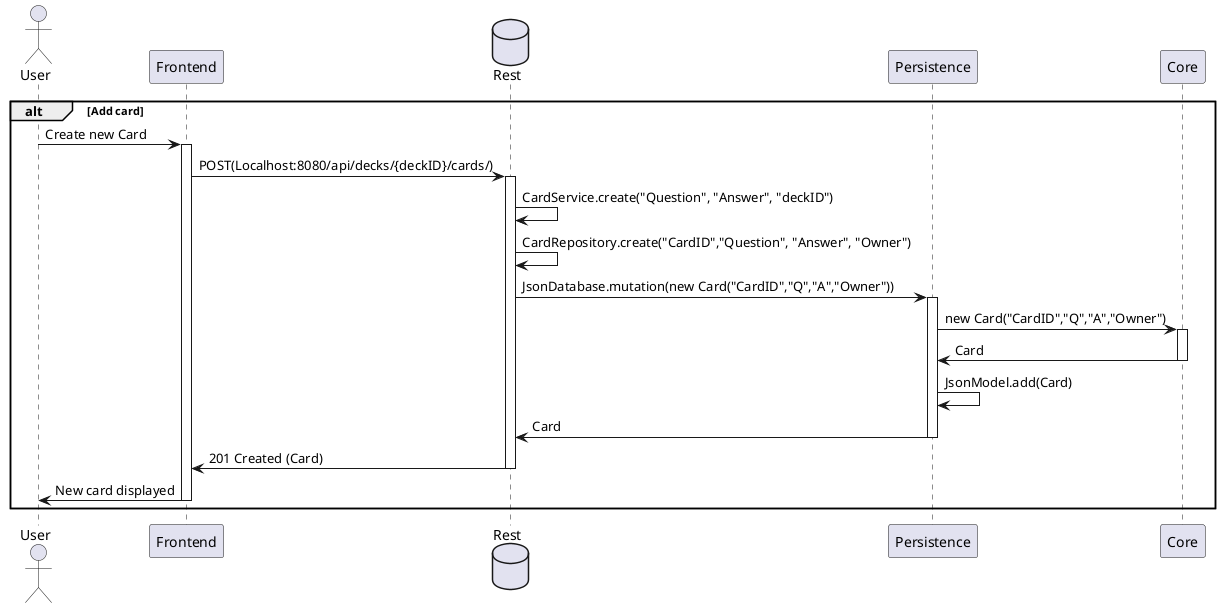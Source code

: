 @startuml

actor       User        as user
participant Frontend    as frontend
database    Rest        as rest
participant Persistence as persistence
participant Core        as core

alt Add card
user -> frontend ++ : Create new Card 
frontend -> rest ++ : POST(Localhost:8080/api/decks/{deckID}/cards/)
rest -> rest : CardService.create("Question", "Answer", "deckID")
rest -> rest : CardRepository.create("CardID","Question", "Answer", "Owner")

rest -> persistence ++ : JsonDatabase.mutation(new Card("CardID","Q","A","Owner"))
persistence -> core ++ : new Card("CardID","Q","A","Owner")
core -> persistence -- : Card
persistence -> persistence : JsonModel.add(Card)
persistence -> rest  -- : Card
rest -> frontend -- : 201 Created (Card)
frontend -> user --: New card displayed
end




@enduml